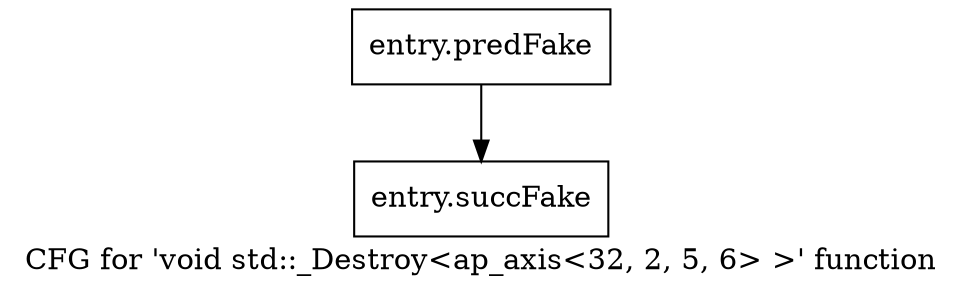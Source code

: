 digraph "CFG for 'void std::_Destroy\<ap_axis\<32, 2, 5, 6\> \>' function" {
	label="CFG for 'void std::_Destroy\<ap_axis\<32, 2, 5, 6\> \>' function";

	Node0x47ef650 [shape=record,filename="",linenumber="",label="{entry.predFake}"];
	Node0x47ef650 -> Node0x47fb020[ callList="" memoryops="" filename="/proj/xbuilds/2019.2_0801_1/installs/lin64/Vivado/HEAD/tps/lnx64/gcc-6.2.0/lib/gcc/x86_64-pc-linux-gnu/6.2.0/../../../../include/c++/6.2.0/bits/stl_construct.h"];
	Node0x47fb020 [shape=record,filename="/proj/xbuilds/2019.2_0801_1/installs/lin64/Vivado/HEAD/tps/lnx64/gcc-6.2.0/lib/gcc/x86_64-pc-linux-gnu/6.2.0/../../../../include/c++/6.2.0/bits/stl_construct.h",linenumber="93",label="{entry.succFake}"];
}
